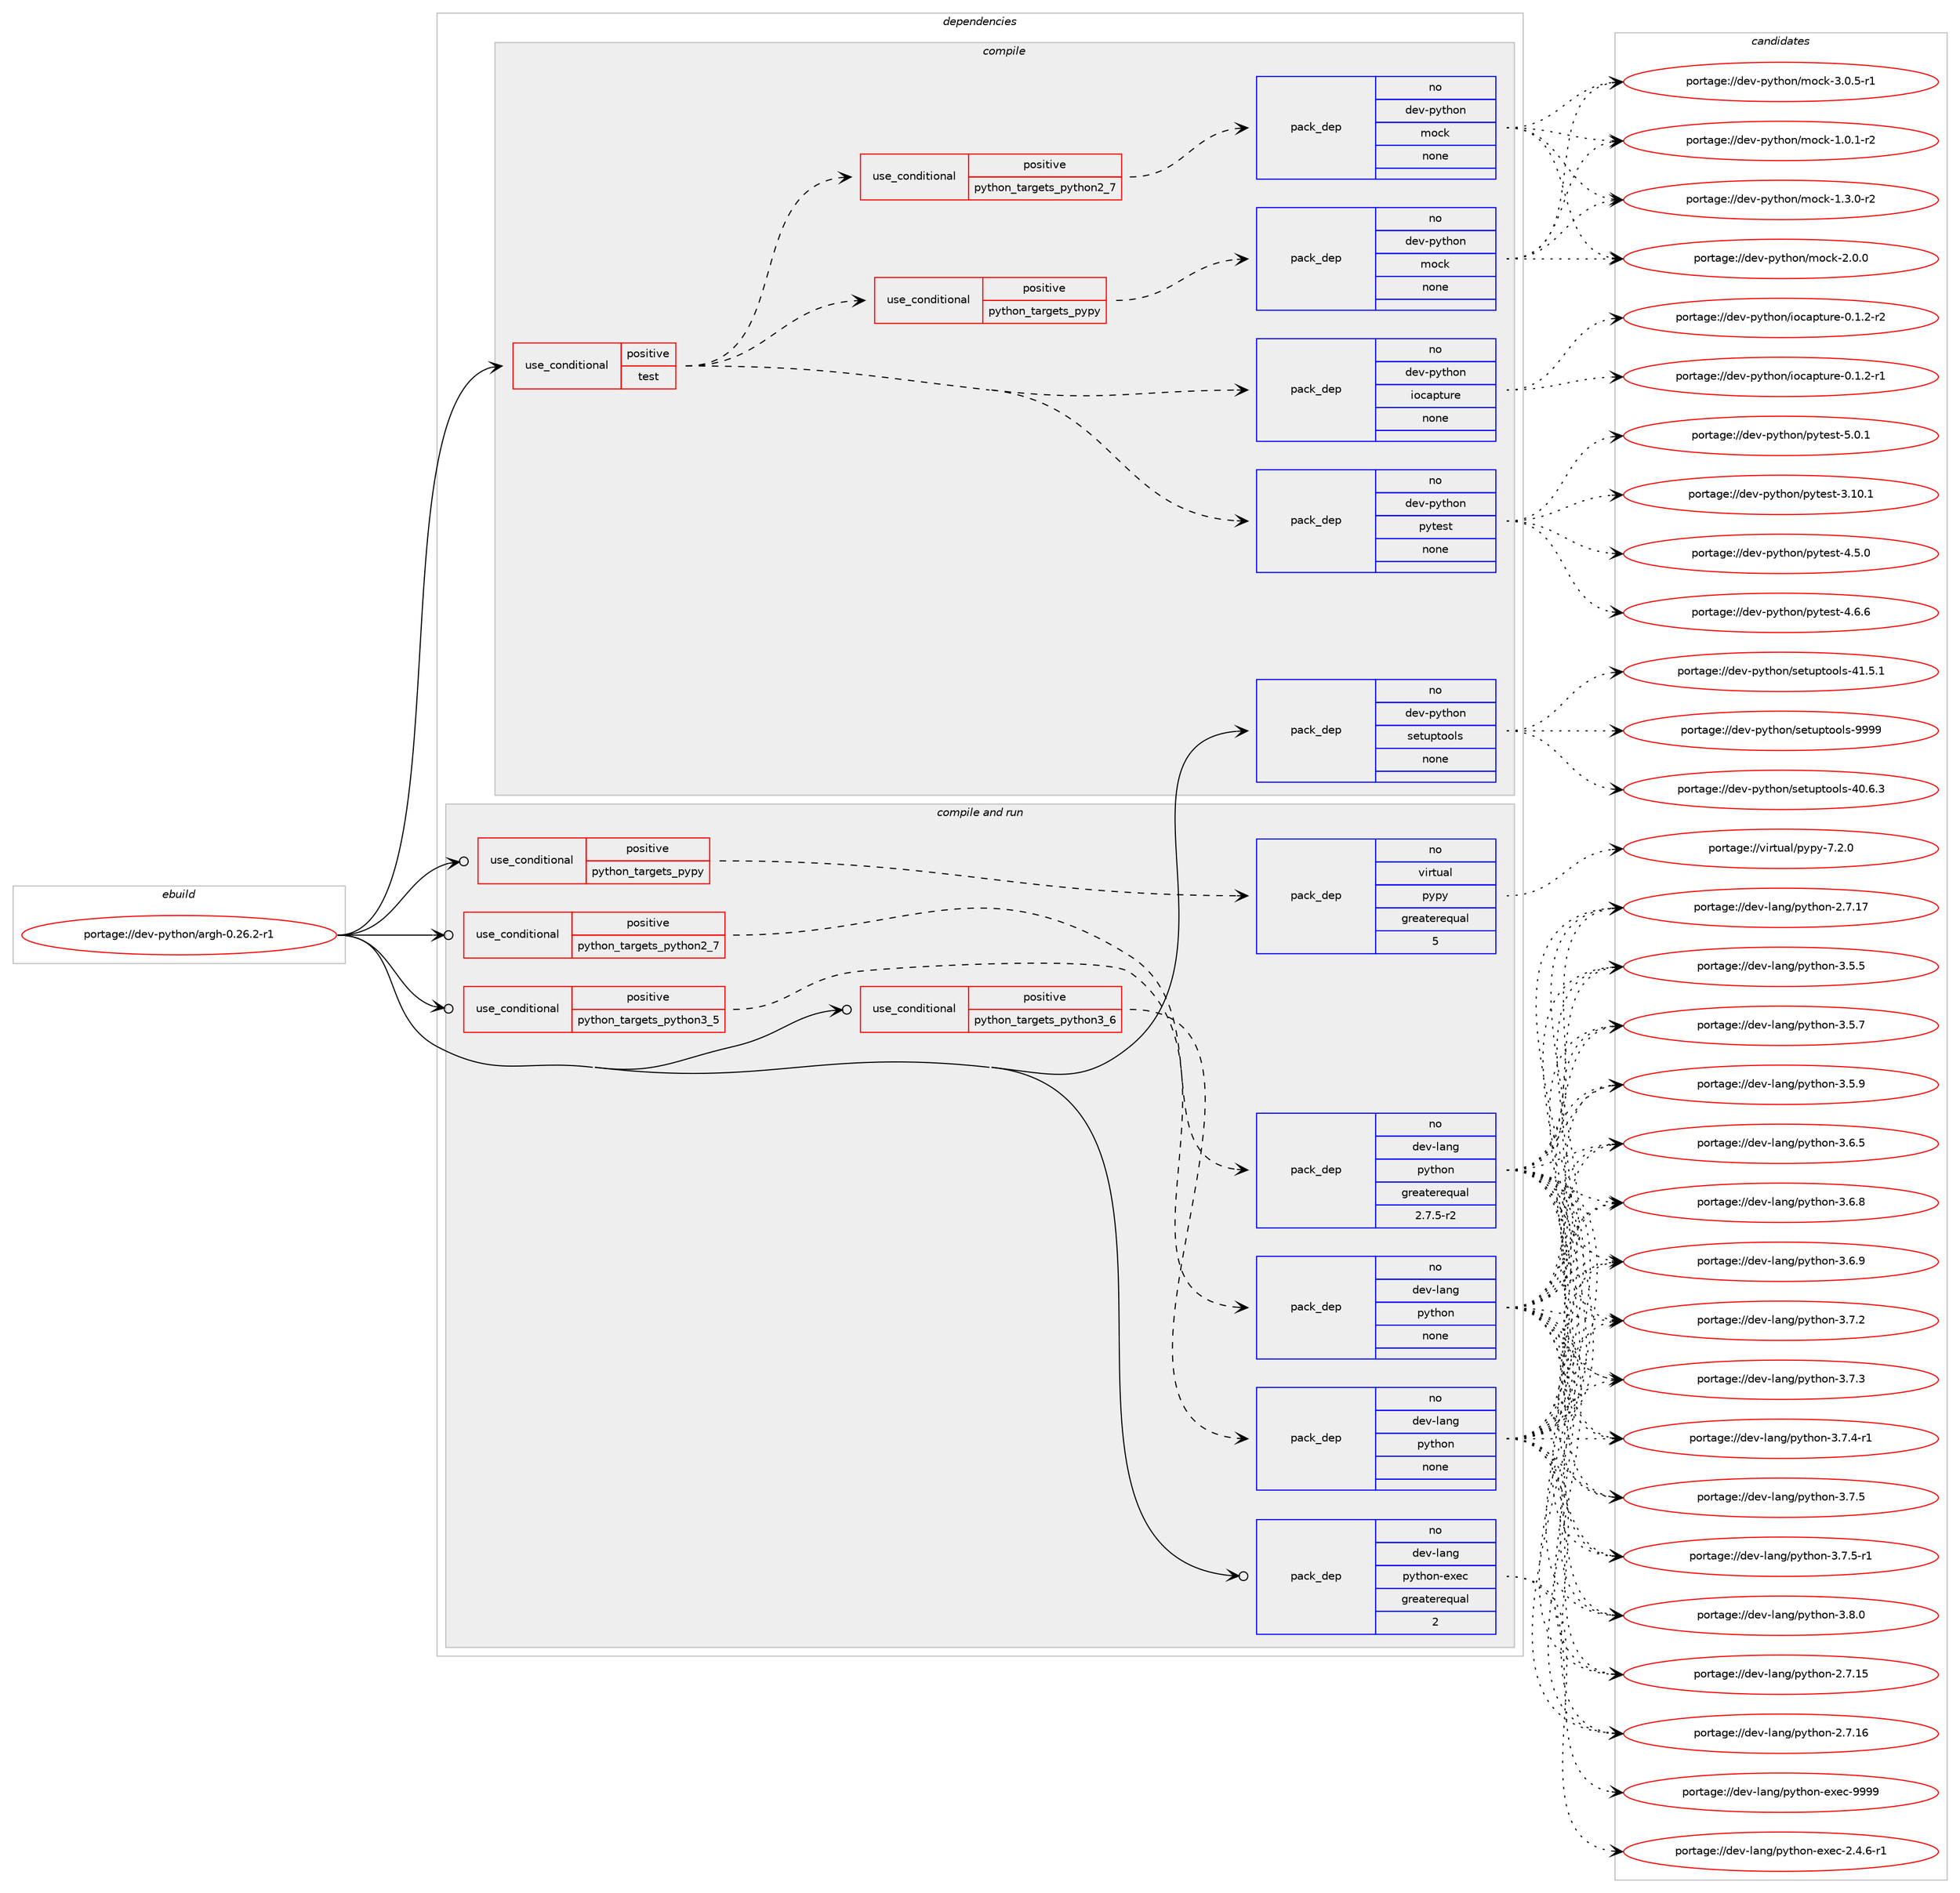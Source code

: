 digraph prolog {

# *************
# Graph options
# *************

newrank=true;
concentrate=true;
compound=true;
graph [rankdir=LR,fontname=Helvetica,fontsize=10,ranksep=1.5];#, ranksep=2.5, nodesep=0.2];
edge  [arrowhead=vee];
node  [fontname=Helvetica,fontsize=10];

# **********
# The ebuild
# **********

subgraph cluster_leftcol {
color=gray;
rank=same;
label=<<i>ebuild</i>>;
id [label="portage://dev-python/argh-0.26.2-r1", color=red, width=4, href="../dev-python/argh-0.26.2-r1.svg"];
}

# ****************
# The dependencies
# ****************

subgraph cluster_midcol {
color=gray;
label=<<i>dependencies</i>>;
subgraph cluster_compile {
fillcolor="#eeeeee";
style=filled;
label=<<i>compile</i>>;
subgraph cond25524 {
dependency129492 [label=<<TABLE BORDER="0" CELLBORDER="1" CELLSPACING="0" CELLPADDING="4"><TR><TD ROWSPAN="3" CELLPADDING="10">use_conditional</TD></TR><TR><TD>positive</TD></TR><TR><TD>test</TD></TR></TABLE>>, shape=none, color=red];
subgraph pack100665 {
dependency129493 [label=<<TABLE BORDER="0" CELLBORDER="1" CELLSPACING="0" CELLPADDING="4" WIDTH="220"><TR><TD ROWSPAN="6" CELLPADDING="30">pack_dep</TD></TR><TR><TD WIDTH="110">no</TD></TR><TR><TD>dev-python</TD></TR><TR><TD>pytest</TD></TR><TR><TD>none</TD></TR><TR><TD></TD></TR></TABLE>>, shape=none, color=blue];
}
dependency129492:e -> dependency129493:w [weight=20,style="dashed",arrowhead="vee"];
subgraph pack100666 {
dependency129494 [label=<<TABLE BORDER="0" CELLBORDER="1" CELLSPACING="0" CELLPADDING="4" WIDTH="220"><TR><TD ROWSPAN="6" CELLPADDING="30">pack_dep</TD></TR><TR><TD WIDTH="110">no</TD></TR><TR><TD>dev-python</TD></TR><TR><TD>iocapture</TD></TR><TR><TD>none</TD></TR><TR><TD></TD></TR></TABLE>>, shape=none, color=blue];
}
dependency129492:e -> dependency129494:w [weight=20,style="dashed",arrowhead="vee"];
subgraph cond25525 {
dependency129495 [label=<<TABLE BORDER="0" CELLBORDER="1" CELLSPACING="0" CELLPADDING="4"><TR><TD ROWSPAN="3" CELLPADDING="10">use_conditional</TD></TR><TR><TD>positive</TD></TR><TR><TD>python_targets_pypy</TD></TR></TABLE>>, shape=none, color=red];
subgraph pack100667 {
dependency129496 [label=<<TABLE BORDER="0" CELLBORDER="1" CELLSPACING="0" CELLPADDING="4" WIDTH="220"><TR><TD ROWSPAN="6" CELLPADDING="30">pack_dep</TD></TR><TR><TD WIDTH="110">no</TD></TR><TR><TD>dev-python</TD></TR><TR><TD>mock</TD></TR><TR><TD>none</TD></TR><TR><TD></TD></TR></TABLE>>, shape=none, color=blue];
}
dependency129495:e -> dependency129496:w [weight=20,style="dashed",arrowhead="vee"];
}
dependency129492:e -> dependency129495:w [weight=20,style="dashed",arrowhead="vee"];
subgraph cond25526 {
dependency129497 [label=<<TABLE BORDER="0" CELLBORDER="1" CELLSPACING="0" CELLPADDING="4"><TR><TD ROWSPAN="3" CELLPADDING="10">use_conditional</TD></TR><TR><TD>positive</TD></TR><TR><TD>python_targets_python2_7</TD></TR></TABLE>>, shape=none, color=red];
subgraph pack100668 {
dependency129498 [label=<<TABLE BORDER="0" CELLBORDER="1" CELLSPACING="0" CELLPADDING="4" WIDTH="220"><TR><TD ROWSPAN="6" CELLPADDING="30">pack_dep</TD></TR><TR><TD WIDTH="110">no</TD></TR><TR><TD>dev-python</TD></TR><TR><TD>mock</TD></TR><TR><TD>none</TD></TR><TR><TD></TD></TR></TABLE>>, shape=none, color=blue];
}
dependency129497:e -> dependency129498:w [weight=20,style="dashed",arrowhead="vee"];
}
dependency129492:e -> dependency129497:w [weight=20,style="dashed",arrowhead="vee"];
}
id:e -> dependency129492:w [weight=20,style="solid",arrowhead="vee"];
subgraph pack100669 {
dependency129499 [label=<<TABLE BORDER="0" CELLBORDER="1" CELLSPACING="0" CELLPADDING="4" WIDTH="220"><TR><TD ROWSPAN="6" CELLPADDING="30">pack_dep</TD></TR><TR><TD WIDTH="110">no</TD></TR><TR><TD>dev-python</TD></TR><TR><TD>setuptools</TD></TR><TR><TD>none</TD></TR><TR><TD></TD></TR></TABLE>>, shape=none, color=blue];
}
id:e -> dependency129499:w [weight=20,style="solid",arrowhead="vee"];
}
subgraph cluster_compileandrun {
fillcolor="#eeeeee";
style=filled;
label=<<i>compile and run</i>>;
subgraph cond25527 {
dependency129500 [label=<<TABLE BORDER="0" CELLBORDER="1" CELLSPACING="0" CELLPADDING="4"><TR><TD ROWSPAN="3" CELLPADDING="10">use_conditional</TD></TR><TR><TD>positive</TD></TR><TR><TD>python_targets_pypy</TD></TR></TABLE>>, shape=none, color=red];
subgraph pack100670 {
dependency129501 [label=<<TABLE BORDER="0" CELLBORDER="1" CELLSPACING="0" CELLPADDING="4" WIDTH="220"><TR><TD ROWSPAN="6" CELLPADDING="30">pack_dep</TD></TR><TR><TD WIDTH="110">no</TD></TR><TR><TD>virtual</TD></TR><TR><TD>pypy</TD></TR><TR><TD>greaterequal</TD></TR><TR><TD>5</TD></TR></TABLE>>, shape=none, color=blue];
}
dependency129500:e -> dependency129501:w [weight=20,style="dashed",arrowhead="vee"];
}
id:e -> dependency129500:w [weight=20,style="solid",arrowhead="odotvee"];
subgraph cond25528 {
dependency129502 [label=<<TABLE BORDER="0" CELLBORDER="1" CELLSPACING="0" CELLPADDING="4"><TR><TD ROWSPAN="3" CELLPADDING="10">use_conditional</TD></TR><TR><TD>positive</TD></TR><TR><TD>python_targets_python2_7</TD></TR></TABLE>>, shape=none, color=red];
subgraph pack100671 {
dependency129503 [label=<<TABLE BORDER="0" CELLBORDER="1" CELLSPACING="0" CELLPADDING="4" WIDTH="220"><TR><TD ROWSPAN="6" CELLPADDING="30">pack_dep</TD></TR><TR><TD WIDTH="110">no</TD></TR><TR><TD>dev-lang</TD></TR><TR><TD>python</TD></TR><TR><TD>greaterequal</TD></TR><TR><TD>2.7.5-r2</TD></TR></TABLE>>, shape=none, color=blue];
}
dependency129502:e -> dependency129503:w [weight=20,style="dashed",arrowhead="vee"];
}
id:e -> dependency129502:w [weight=20,style="solid",arrowhead="odotvee"];
subgraph cond25529 {
dependency129504 [label=<<TABLE BORDER="0" CELLBORDER="1" CELLSPACING="0" CELLPADDING="4"><TR><TD ROWSPAN="3" CELLPADDING="10">use_conditional</TD></TR><TR><TD>positive</TD></TR><TR><TD>python_targets_python3_5</TD></TR></TABLE>>, shape=none, color=red];
subgraph pack100672 {
dependency129505 [label=<<TABLE BORDER="0" CELLBORDER="1" CELLSPACING="0" CELLPADDING="4" WIDTH="220"><TR><TD ROWSPAN="6" CELLPADDING="30">pack_dep</TD></TR><TR><TD WIDTH="110">no</TD></TR><TR><TD>dev-lang</TD></TR><TR><TD>python</TD></TR><TR><TD>none</TD></TR><TR><TD></TD></TR></TABLE>>, shape=none, color=blue];
}
dependency129504:e -> dependency129505:w [weight=20,style="dashed",arrowhead="vee"];
}
id:e -> dependency129504:w [weight=20,style="solid",arrowhead="odotvee"];
subgraph cond25530 {
dependency129506 [label=<<TABLE BORDER="0" CELLBORDER="1" CELLSPACING="0" CELLPADDING="4"><TR><TD ROWSPAN="3" CELLPADDING="10">use_conditional</TD></TR><TR><TD>positive</TD></TR><TR><TD>python_targets_python3_6</TD></TR></TABLE>>, shape=none, color=red];
subgraph pack100673 {
dependency129507 [label=<<TABLE BORDER="0" CELLBORDER="1" CELLSPACING="0" CELLPADDING="4" WIDTH="220"><TR><TD ROWSPAN="6" CELLPADDING="30">pack_dep</TD></TR><TR><TD WIDTH="110">no</TD></TR><TR><TD>dev-lang</TD></TR><TR><TD>python</TD></TR><TR><TD>none</TD></TR><TR><TD></TD></TR></TABLE>>, shape=none, color=blue];
}
dependency129506:e -> dependency129507:w [weight=20,style="dashed",arrowhead="vee"];
}
id:e -> dependency129506:w [weight=20,style="solid",arrowhead="odotvee"];
subgraph pack100674 {
dependency129508 [label=<<TABLE BORDER="0" CELLBORDER="1" CELLSPACING="0" CELLPADDING="4" WIDTH="220"><TR><TD ROWSPAN="6" CELLPADDING="30">pack_dep</TD></TR><TR><TD WIDTH="110">no</TD></TR><TR><TD>dev-lang</TD></TR><TR><TD>python-exec</TD></TR><TR><TD>greaterequal</TD></TR><TR><TD>2</TD></TR></TABLE>>, shape=none, color=blue];
}
id:e -> dependency129508:w [weight=20,style="solid",arrowhead="odotvee"];
}
subgraph cluster_run {
fillcolor="#eeeeee";
style=filled;
label=<<i>run</i>>;
}
}

# **************
# The candidates
# **************

subgraph cluster_choices {
rank=same;
color=gray;
label=<<i>candidates</i>>;

subgraph choice100665 {
color=black;
nodesep=1;
choiceportage100101118451121211161041111104711212111610111511645514649484649 [label="portage://dev-python/pytest-3.10.1", color=red, width=4,href="../dev-python/pytest-3.10.1.svg"];
choiceportage1001011184511212111610411111047112121116101115116455246534648 [label="portage://dev-python/pytest-4.5.0", color=red, width=4,href="../dev-python/pytest-4.5.0.svg"];
choiceportage1001011184511212111610411111047112121116101115116455246544654 [label="portage://dev-python/pytest-4.6.6", color=red, width=4,href="../dev-python/pytest-4.6.6.svg"];
choiceportage1001011184511212111610411111047112121116101115116455346484649 [label="portage://dev-python/pytest-5.0.1", color=red, width=4,href="../dev-python/pytest-5.0.1.svg"];
dependency129493:e -> choiceportage100101118451121211161041111104711212111610111511645514649484649:w [style=dotted,weight="100"];
dependency129493:e -> choiceportage1001011184511212111610411111047112121116101115116455246534648:w [style=dotted,weight="100"];
dependency129493:e -> choiceportage1001011184511212111610411111047112121116101115116455246544654:w [style=dotted,weight="100"];
dependency129493:e -> choiceportage1001011184511212111610411111047112121116101115116455346484649:w [style=dotted,weight="100"];
}
subgraph choice100666 {
color=black;
nodesep=1;
choiceportage100101118451121211161041111104710511199971121161171141014548464946504511449 [label="portage://dev-python/iocapture-0.1.2-r1", color=red, width=4,href="../dev-python/iocapture-0.1.2-r1.svg"];
choiceportage100101118451121211161041111104710511199971121161171141014548464946504511450 [label="portage://dev-python/iocapture-0.1.2-r2", color=red, width=4,href="../dev-python/iocapture-0.1.2-r2.svg"];
dependency129494:e -> choiceportage100101118451121211161041111104710511199971121161171141014548464946504511449:w [style=dotted,weight="100"];
dependency129494:e -> choiceportage100101118451121211161041111104710511199971121161171141014548464946504511450:w [style=dotted,weight="100"];
}
subgraph choice100667 {
color=black;
nodesep=1;
choiceportage1001011184511212111610411111047109111991074549464846494511450 [label="portage://dev-python/mock-1.0.1-r2", color=red, width=4,href="../dev-python/mock-1.0.1-r2.svg"];
choiceportage1001011184511212111610411111047109111991074549465146484511450 [label="portage://dev-python/mock-1.3.0-r2", color=red, width=4,href="../dev-python/mock-1.3.0-r2.svg"];
choiceportage100101118451121211161041111104710911199107455046484648 [label="portage://dev-python/mock-2.0.0", color=red, width=4,href="../dev-python/mock-2.0.0.svg"];
choiceportage1001011184511212111610411111047109111991074551464846534511449 [label="portage://dev-python/mock-3.0.5-r1", color=red, width=4,href="../dev-python/mock-3.0.5-r1.svg"];
dependency129496:e -> choiceportage1001011184511212111610411111047109111991074549464846494511450:w [style=dotted,weight="100"];
dependency129496:e -> choiceportage1001011184511212111610411111047109111991074549465146484511450:w [style=dotted,weight="100"];
dependency129496:e -> choiceportage100101118451121211161041111104710911199107455046484648:w [style=dotted,weight="100"];
dependency129496:e -> choiceportage1001011184511212111610411111047109111991074551464846534511449:w [style=dotted,weight="100"];
}
subgraph choice100668 {
color=black;
nodesep=1;
choiceportage1001011184511212111610411111047109111991074549464846494511450 [label="portage://dev-python/mock-1.0.1-r2", color=red, width=4,href="../dev-python/mock-1.0.1-r2.svg"];
choiceportage1001011184511212111610411111047109111991074549465146484511450 [label="portage://dev-python/mock-1.3.0-r2", color=red, width=4,href="../dev-python/mock-1.3.0-r2.svg"];
choiceportage100101118451121211161041111104710911199107455046484648 [label="portage://dev-python/mock-2.0.0", color=red, width=4,href="../dev-python/mock-2.0.0.svg"];
choiceportage1001011184511212111610411111047109111991074551464846534511449 [label="portage://dev-python/mock-3.0.5-r1", color=red, width=4,href="../dev-python/mock-3.0.5-r1.svg"];
dependency129498:e -> choiceportage1001011184511212111610411111047109111991074549464846494511450:w [style=dotted,weight="100"];
dependency129498:e -> choiceportage1001011184511212111610411111047109111991074549465146484511450:w [style=dotted,weight="100"];
dependency129498:e -> choiceportage100101118451121211161041111104710911199107455046484648:w [style=dotted,weight="100"];
dependency129498:e -> choiceportage1001011184511212111610411111047109111991074551464846534511449:w [style=dotted,weight="100"];
}
subgraph choice100669 {
color=black;
nodesep=1;
choiceportage100101118451121211161041111104711510111611711211611111110811545524846544651 [label="portage://dev-python/setuptools-40.6.3", color=red, width=4,href="../dev-python/setuptools-40.6.3.svg"];
choiceportage100101118451121211161041111104711510111611711211611111110811545524946534649 [label="portage://dev-python/setuptools-41.5.1", color=red, width=4,href="../dev-python/setuptools-41.5.1.svg"];
choiceportage10010111845112121116104111110471151011161171121161111111081154557575757 [label="portage://dev-python/setuptools-9999", color=red, width=4,href="../dev-python/setuptools-9999.svg"];
dependency129499:e -> choiceportage100101118451121211161041111104711510111611711211611111110811545524846544651:w [style=dotted,weight="100"];
dependency129499:e -> choiceportage100101118451121211161041111104711510111611711211611111110811545524946534649:w [style=dotted,weight="100"];
dependency129499:e -> choiceportage10010111845112121116104111110471151011161171121161111111081154557575757:w [style=dotted,weight="100"];
}
subgraph choice100670 {
color=black;
nodesep=1;
choiceportage1181051141161179710847112121112121455546504648 [label="portage://virtual/pypy-7.2.0", color=red, width=4,href="../virtual/pypy-7.2.0.svg"];
dependency129501:e -> choiceportage1181051141161179710847112121112121455546504648:w [style=dotted,weight="100"];
}
subgraph choice100671 {
color=black;
nodesep=1;
choiceportage10010111845108971101034711212111610411111045504655464953 [label="portage://dev-lang/python-2.7.15", color=red, width=4,href="../dev-lang/python-2.7.15.svg"];
choiceportage10010111845108971101034711212111610411111045504655464954 [label="portage://dev-lang/python-2.7.16", color=red, width=4,href="../dev-lang/python-2.7.16.svg"];
choiceportage10010111845108971101034711212111610411111045504655464955 [label="portage://dev-lang/python-2.7.17", color=red, width=4,href="../dev-lang/python-2.7.17.svg"];
choiceportage100101118451089711010347112121116104111110455146534653 [label="portage://dev-lang/python-3.5.5", color=red, width=4,href="../dev-lang/python-3.5.5.svg"];
choiceportage100101118451089711010347112121116104111110455146534655 [label="portage://dev-lang/python-3.5.7", color=red, width=4,href="../dev-lang/python-3.5.7.svg"];
choiceportage100101118451089711010347112121116104111110455146534657 [label="portage://dev-lang/python-3.5.9", color=red, width=4,href="../dev-lang/python-3.5.9.svg"];
choiceportage100101118451089711010347112121116104111110455146544653 [label="portage://dev-lang/python-3.6.5", color=red, width=4,href="../dev-lang/python-3.6.5.svg"];
choiceportage100101118451089711010347112121116104111110455146544656 [label="portage://dev-lang/python-3.6.8", color=red, width=4,href="../dev-lang/python-3.6.8.svg"];
choiceportage100101118451089711010347112121116104111110455146544657 [label="portage://dev-lang/python-3.6.9", color=red, width=4,href="../dev-lang/python-3.6.9.svg"];
choiceportage100101118451089711010347112121116104111110455146554650 [label="portage://dev-lang/python-3.7.2", color=red, width=4,href="../dev-lang/python-3.7.2.svg"];
choiceportage100101118451089711010347112121116104111110455146554651 [label="portage://dev-lang/python-3.7.3", color=red, width=4,href="../dev-lang/python-3.7.3.svg"];
choiceportage1001011184510897110103471121211161041111104551465546524511449 [label="portage://dev-lang/python-3.7.4-r1", color=red, width=4,href="../dev-lang/python-3.7.4-r1.svg"];
choiceportage100101118451089711010347112121116104111110455146554653 [label="portage://dev-lang/python-3.7.5", color=red, width=4,href="../dev-lang/python-3.7.5.svg"];
choiceportage1001011184510897110103471121211161041111104551465546534511449 [label="portage://dev-lang/python-3.7.5-r1", color=red, width=4,href="../dev-lang/python-3.7.5-r1.svg"];
choiceportage100101118451089711010347112121116104111110455146564648 [label="portage://dev-lang/python-3.8.0", color=red, width=4,href="../dev-lang/python-3.8.0.svg"];
dependency129503:e -> choiceportage10010111845108971101034711212111610411111045504655464953:w [style=dotted,weight="100"];
dependency129503:e -> choiceportage10010111845108971101034711212111610411111045504655464954:w [style=dotted,weight="100"];
dependency129503:e -> choiceportage10010111845108971101034711212111610411111045504655464955:w [style=dotted,weight="100"];
dependency129503:e -> choiceportage100101118451089711010347112121116104111110455146534653:w [style=dotted,weight="100"];
dependency129503:e -> choiceportage100101118451089711010347112121116104111110455146534655:w [style=dotted,weight="100"];
dependency129503:e -> choiceportage100101118451089711010347112121116104111110455146534657:w [style=dotted,weight="100"];
dependency129503:e -> choiceportage100101118451089711010347112121116104111110455146544653:w [style=dotted,weight="100"];
dependency129503:e -> choiceportage100101118451089711010347112121116104111110455146544656:w [style=dotted,weight="100"];
dependency129503:e -> choiceportage100101118451089711010347112121116104111110455146544657:w [style=dotted,weight="100"];
dependency129503:e -> choiceportage100101118451089711010347112121116104111110455146554650:w [style=dotted,weight="100"];
dependency129503:e -> choiceportage100101118451089711010347112121116104111110455146554651:w [style=dotted,weight="100"];
dependency129503:e -> choiceportage1001011184510897110103471121211161041111104551465546524511449:w [style=dotted,weight="100"];
dependency129503:e -> choiceportage100101118451089711010347112121116104111110455146554653:w [style=dotted,weight="100"];
dependency129503:e -> choiceportage1001011184510897110103471121211161041111104551465546534511449:w [style=dotted,weight="100"];
dependency129503:e -> choiceportage100101118451089711010347112121116104111110455146564648:w [style=dotted,weight="100"];
}
subgraph choice100672 {
color=black;
nodesep=1;
choiceportage10010111845108971101034711212111610411111045504655464953 [label="portage://dev-lang/python-2.7.15", color=red, width=4,href="../dev-lang/python-2.7.15.svg"];
choiceportage10010111845108971101034711212111610411111045504655464954 [label="portage://dev-lang/python-2.7.16", color=red, width=4,href="../dev-lang/python-2.7.16.svg"];
choiceportage10010111845108971101034711212111610411111045504655464955 [label="portage://dev-lang/python-2.7.17", color=red, width=4,href="../dev-lang/python-2.7.17.svg"];
choiceportage100101118451089711010347112121116104111110455146534653 [label="portage://dev-lang/python-3.5.5", color=red, width=4,href="../dev-lang/python-3.5.5.svg"];
choiceportage100101118451089711010347112121116104111110455146534655 [label="portage://dev-lang/python-3.5.7", color=red, width=4,href="../dev-lang/python-3.5.7.svg"];
choiceportage100101118451089711010347112121116104111110455146534657 [label="portage://dev-lang/python-3.5.9", color=red, width=4,href="../dev-lang/python-3.5.9.svg"];
choiceportage100101118451089711010347112121116104111110455146544653 [label="portage://dev-lang/python-3.6.5", color=red, width=4,href="../dev-lang/python-3.6.5.svg"];
choiceportage100101118451089711010347112121116104111110455146544656 [label="portage://dev-lang/python-3.6.8", color=red, width=4,href="../dev-lang/python-3.6.8.svg"];
choiceportage100101118451089711010347112121116104111110455146544657 [label="portage://dev-lang/python-3.6.9", color=red, width=4,href="../dev-lang/python-3.6.9.svg"];
choiceportage100101118451089711010347112121116104111110455146554650 [label="portage://dev-lang/python-3.7.2", color=red, width=4,href="../dev-lang/python-3.7.2.svg"];
choiceportage100101118451089711010347112121116104111110455146554651 [label="portage://dev-lang/python-3.7.3", color=red, width=4,href="../dev-lang/python-3.7.3.svg"];
choiceportage1001011184510897110103471121211161041111104551465546524511449 [label="portage://dev-lang/python-3.7.4-r1", color=red, width=4,href="../dev-lang/python-3.7.4-r1.svg"];
choiceportage100101118451089711010347112121116104111110455146554653 [label="portage://dev-lang/python-3.7.5", color=red, width=4,href="../dev-lang/python-3.7.5.svg"];
choiceportage1001011184510897110103471121211161041111104551465546534511449 [label="portage://dev-lang/python-3.7.5-r1", color=red, width=4,href="../dev-lang/python-3.7.5-r1.svg"];
choiceportage100101118451089711010347112121116104111110455146564648 [label="portage://dev-lang/python-3.8.0", color=red, width=4,href="../dev-lang/python-3.8.0.svg"];
dependency129505:e -> choiceportage10010111845108971101034711212111610411111045504655464953:w [style=dotted,weight="100"];
dependency129505:e -> choiceportage10010111845108971101034711212111610411111045504655464954:w [style=dotted,weight="100"];
dependency129505:e -> choiceportage10010111845108971101034711212111610411111045504655464955:w [style=dotted,weight="100"];
dependency129505:e -> choiceportage100101118451089711010347112121116104111110455146534653:w [style=dotted,weight="100"];
dependency129505:e -> choiceportage100101118451089711010347112121116104111110455146534655:w [style=dotted,weight="100"];
dependency129505:e -> choiceportage100101118451089711010347112121116104111110455146534657:w [style=dotted,weight="100"];
dependency129505:e -> choiceportage100101118451089711010347112121116104111110455146544653:w [style=dotted,weight="100"];
dependency129505:e -> choiceportage100101118451089711010347112121116104111110455146544656:w [style=dotted,weight="100"];
dependency129505:e -> choiceportage100101118451089711010347112121116104111110455146544657:w [style=dotted,weight="100"];
dependency129505:e -> choiceportage100101118451089711010347112121116104111110455146554650:w [style=dotted,weight="100"];
dependency129505:e -> choiceportage100101118451089711010347112121116104111110455146554651:w [style=dotted,weight="100"];
dependency129505:e -> choiceportage1001011184510897110103471121211161041111104551465546524511449:w [style=dotted,weight="100"];
dependency129505:e -> choiceportage100101118451089711010347112121116104111110455146554653:w [style=dotted,weight="100"];
dependency129505:e -> choiceportage1001011184510897110103471121211161041111104551465546534511449:w [style=dotted,weight="100"];
dependency129505:e -> choiceportage100101118451089711010347112121116104111110455146564648:w [style=dotted,weight="100"];
}
subgraph choice100673 {
color=black;
nodesep=1;
choiceportage10010111845108971101034711212111610411111045504655464953 [label="portage://dev-lang/python-2.7.15", color=red, width=4,href="../dev-lang/python-2.7.15.svg"];
choiceportage10010111845108971101034711212111610411111045504655464954 [label="portage://dev-lang/python-2.7.16", color=red, width=4,href="../dev-lang/python-2.7.16.svg"];
choiceportage10010111845108971101034711212111610411111045504655464955 [label="portage://dev-lang/python-2.7.17", color=red, width=4,href="../dev-lang/python-2.7.17.svg"];
choiceportage100101118451089711010347112121116104111110455146534653 [label="portage://dev-lang/python-3.5.5", color=red, width=4,href="../dev-lang/python-3.5.5.svg"];
choiceportage100101118451089711010347112121116104111110455146534655 [label="portage://dev-lang/python-3.5.7", color=red, width=4,href="../dev-lang/python-3.5.7.svg"];
choiceportage100101118451089711010347112121116104111110455146534657 [label="portage://dev-lang/python-3.5.9", color=red, width=4,href="../dev-lang/python-3.5.9.svg"];
choiceportage100101118451089711010347112121116104111110455146544653 [label="portage://dev-lang/python-3.6.5", color=red, width=4,href="../dev-lang/python-3.6.5.svg"];
choiceportage100101118451089711010347112121116104111110455146544656 [label="portage://dev-lang/python-3.6.8", color=red, width=4,href="../dev-lang/python-3.6.8.svg"];
choiceportage100101118451089711010347112121116104111110455146544657 [label="portage://dev-lang/python-3.6.9", color=red, width=4,href="../dev-lang/python-3.6.9.svg"];
choiceportage100101118451089711010347112121116104111110455146554650 [label="portage://dev-lang/python-3.7.2", color=red, width=4,href="../dev-lang/python-3.7.2.svg"];
choiceportage100101118451089711010347112121116104111110455146554651 [label="portage://dev-lang/python-3.7.3", color=red, width=4,href="../dev-lang/python-3.7.3.svg"];
choiceportage1001011184510897110103471121211161041111104551465546524511449 [label="portage://dev-lang/python-3.7.4-r1", color=red, width=4,href="../dev-lang/python-3.7.4-r1.svg"];
choiceportage100101118451089711010347112121116104111110455146554653 [label="portage://dev-lang/python-3.7.5", color=red, width=4,href="../dev-lang/python-3.7.5.svg"];
choiceportage1001011184510897110103471121211161041111104551465546534511449 [label="portage://dev-lang/python-3.7.5-r1", color=red, width=4,href="../dev-lang/python-3.7.5-r1.svg"];
choiceportage100101118451089711010347112121116104111110455146564648 [label="portage://dev-lang/python-3.8.0", color=red, width=4,href="../dev-lang/python-3.8.0.svg"];
dependency129507:e -> choiceportage10010111845108971101034711212111610411111045504655464953:w [style=dotted,weight="100"];
dependency129507:e -> choiceportage10010111845108971101034711212111610411111045504655464954:w [style=dotted,weight="100"];
dependency129507:e -> choiceportage10010111845108971101034711212111610411111045504655464955:w [style=dotted,weight="100"];
dependency129507:e -> choiceportage100101118451089711010347112121116104111110455146534653:w [style=dotted,weight="100"];
dependency129507:e -> choiceportage100101118451089711010347112121116104111110455146534655:w [style=dotted,weight="100"];
dependency129507:e -> choiceportage100101118451089711010347112121116104111110455146534657:w [style=dotted,weight="100"];
dependency129507:e -> choiceportage100101118451089711010347112121116104111110455146544653:w [style=dotted,weight="100"];
dependency129507:e -> choiceportage100101118451089711010347112121116104111110455146544656:w [style=dotted,weight="100"];
dependency129507:e -> choiceportage100101118451089711010347112121116104111110455146544657:w [style=dotted,weight="100"];
dependency129507:e -> choiceportage100101118451089711010347112121116104111110455146554650:w [style=dotted,weight="100"];
dependency129507:e -> choiceportage100101118451089711010347112121116104111110455146554651:w [style=dotted,weight="100"];
dependency129507:e -> choiceportage1001011184510897110103471121211161041111104551465546524511449:w [style=dotted,weight="100"];
dependency129507:e -> choiceportage100101118451089711010347112121116104111110455146554653:w [style=dotted,weight="100"];
dependency129507:e -> choiceportage1001011184510897110103471121211161041111104551465546534511449:w [style=dotted,weight="100"];
dependency129507:e -> choiceportage100101118451089711010347112121116104111110455146564648:w [style=dotted,weight="100"];
}
subgraph choice100674 {
color=black;
nodesep=1;
choiceportage10010111845108971101034711212111610411111045101120101994550465246544511449 [label="portage://dev-lang/python-exec-2.4.6-r1", color=red, width=4,href="../dev-lang/python-exec-2.4.6-r1.svg"];
choiceportage10010111845108971101034711212111610411111045101120101994557575757 [label="portage://dev-lang/python-exec-9999", color=red, width=4,href="../dev-lang/python-exec-9999.svg"];
dependency129508:e -> choiceportage10010111845108971101034711212111610411111045101120101994550465246544511449:w [style=dotted,weight="100"];
dependency129508:e -> choiceportage10010111845108971101034711212111610411111045101120101994557575757:w [style=dotted,weight="100"];
}
}

}
